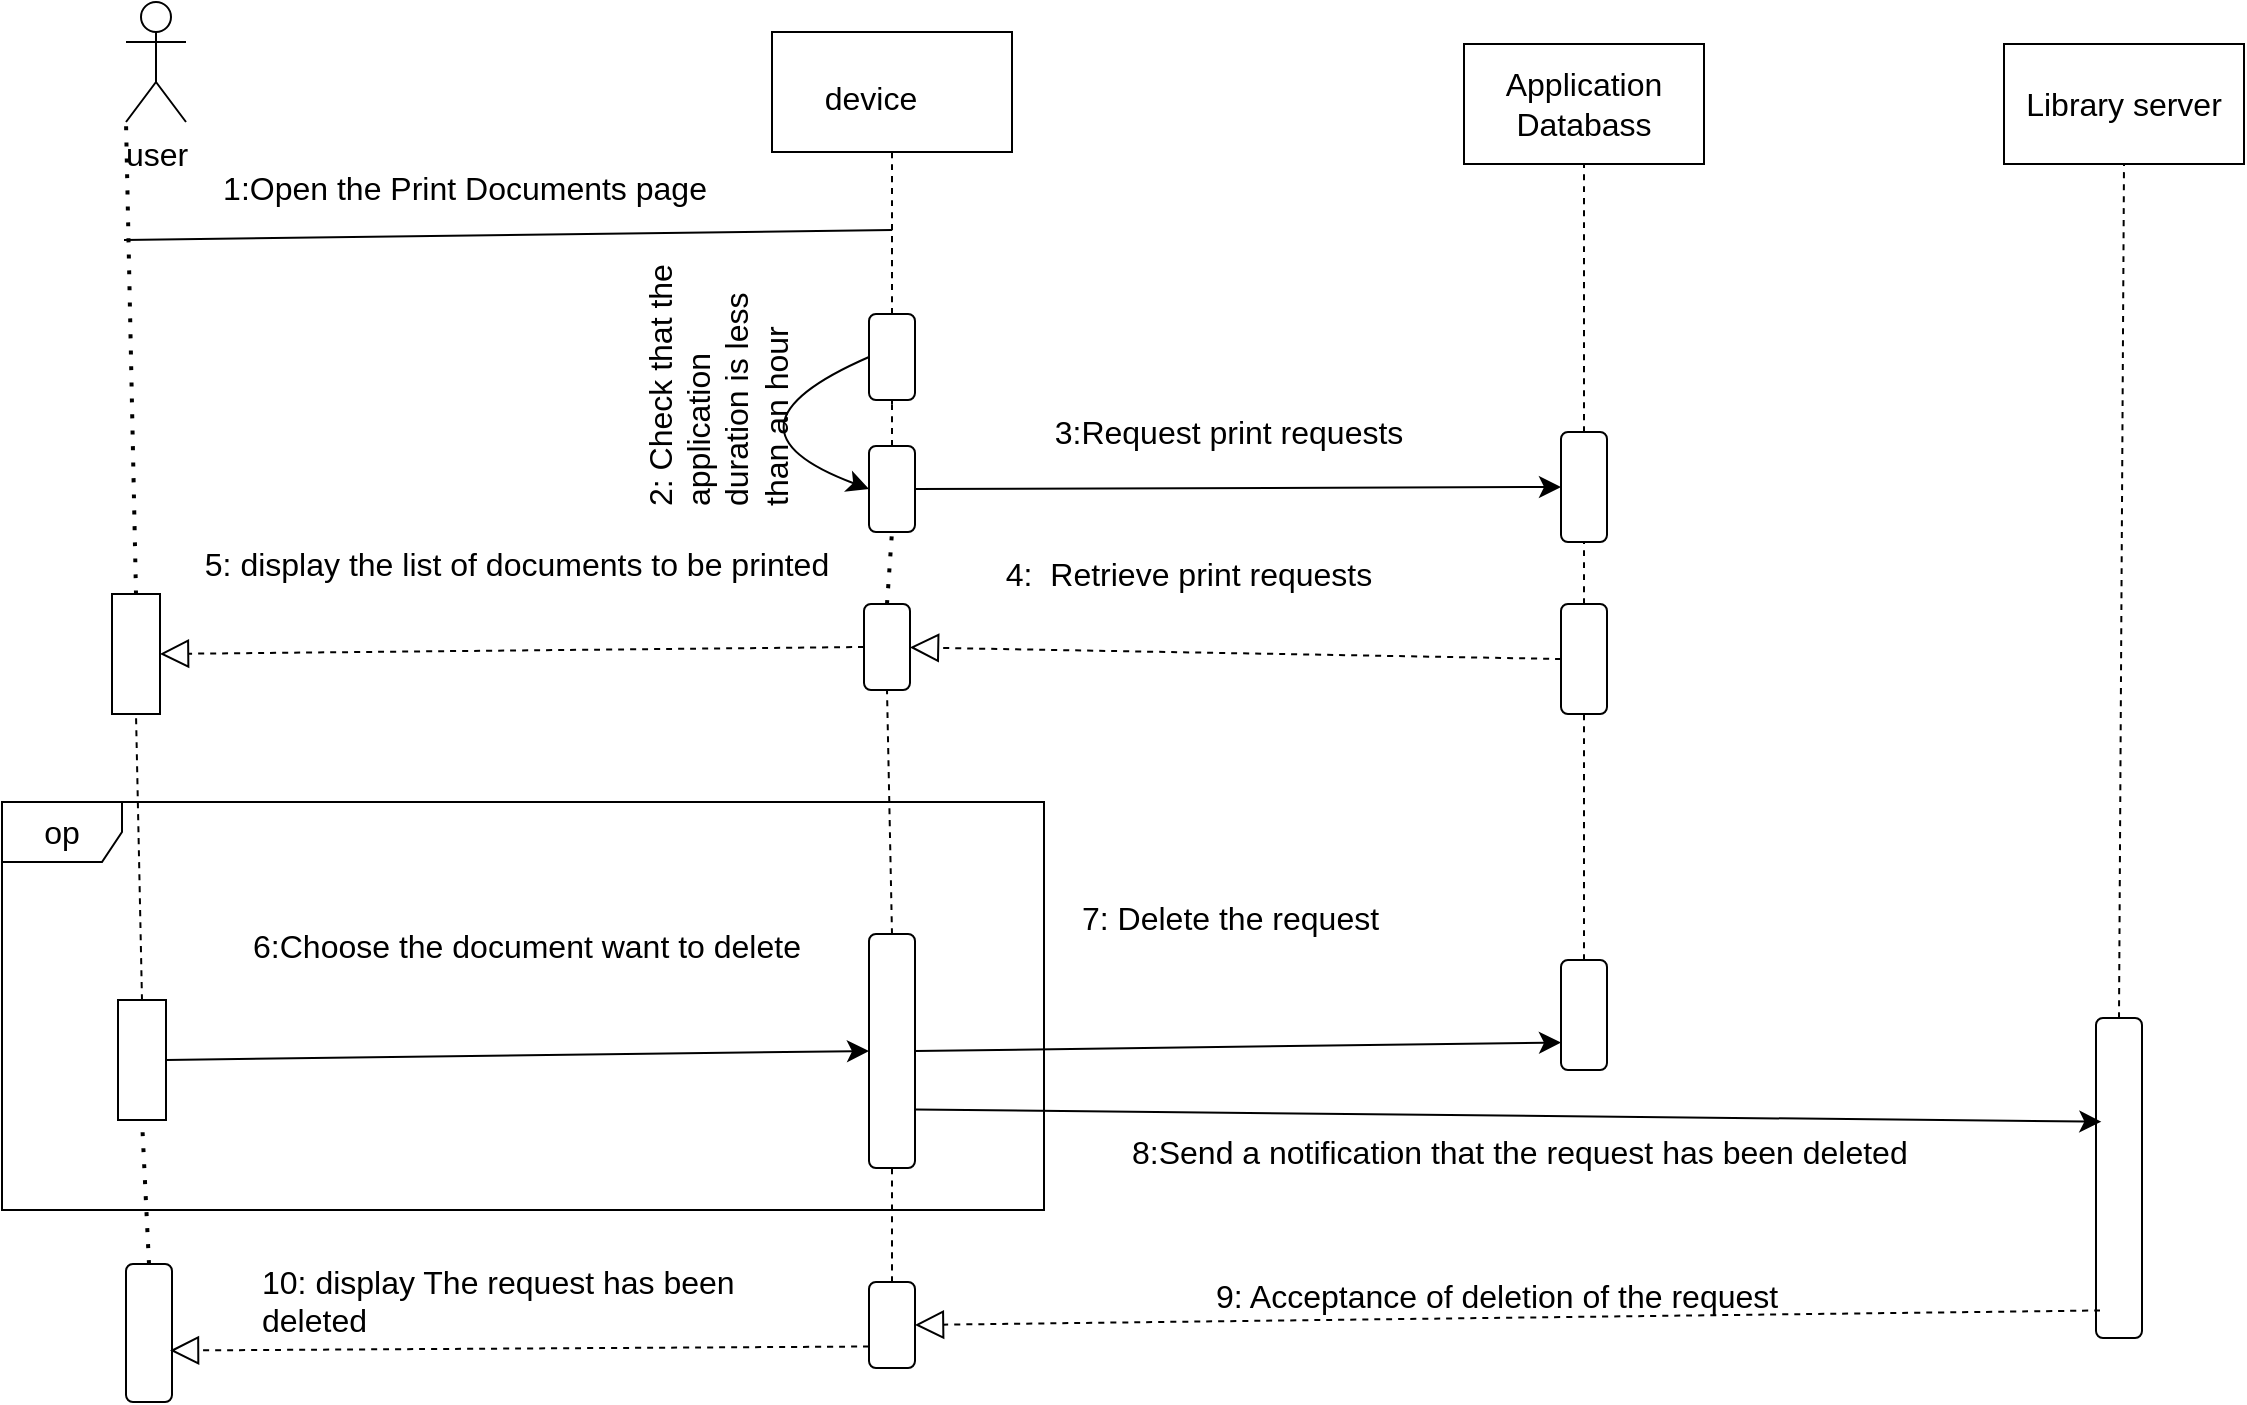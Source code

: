 <mxfile version="21.2.9" type="github">
  <diagram name="Page-1" id="_14LEz57tPDZyepLyran">
    <mxGraphModel dx="2550" dy="1062" grid="0" gridSize="10" guides="1" tooltips="1" connect="1" arrows="1" fold="1" page="0" pageScale="1" pageWidth="827" pageHeight="1169" math="0" shadow="0">
      <root>
        <mxCell id="0" />
        <mxCell id="1" parent="0" />
        <mxCell id="Fv8zS5hwz5xopzhGxC3f-1" value="user" style="shape=umlActor;verticalLabelPosition=bottom;verticalAlign=top;html=1;outlineConnect=0;fontSize=16;" vertex="1" parent="1">
          <mxGeometry x="-217" y="24" width="30" height="60" as="geometry" />
        </mxCell>
        <mxCell id="Fv8zS5hwz5xopzhGxC3f-3" value="" style="rounded=0;whiteSpace=wrap;html=1;fontSize=16;" vertex="1" parent="1">
          <mxGeometry x="-224" y="320" width="24" height="60" as="geometry" />
        </mxCell>
        <mxCell id="Fv8zS5hwz5xopzhGxC3f-4" value="" style="endArrow=none;dashed=1;html=1;dashPattern=1 3;strokeWidth=2;rounded=0;fontSize=12;startSize=8;endSize=8;curved=1;exitX=0.5;exitY=0;exitDx=0;exitDy=0;entryX=0;entryY=1;entryDx=0;entryDy=0;entryPerimeter=0;" edge="1" parent="1" source="Fv8zS5hwz5xopzhGxC3f-3" target="Fv8zS5hwz5xopzhGxC3f-1">
          <mxGeometry width="50" height="50" relative="1" as="geometry">
            <mxPoint x="-297" y="158" as="sourcePoint" />
            <mxPoint x="-247" y="108" as="targetPoint" />
          </mxGeometry>
        </mxCell>
        <mxCell id="Fv8zS5hwz5xopzhGxC3f-5" value="" style="endArrow=none;html=1;rounded=0;fontSize=12;startSize=8;endSize=8;curved=1;" edge="1" parent="1">
          <mxGeometry width="50" height="50" relative="1" as="geometry">
            <mxPoint x="-218" y="143" as="sourcePoint" />
            <mxPoint x="166" y="138" as="targetPoint" />
          </mxGeometry>
        </mxCell>
        <mxCell id="Fv8zS5hwz5xopzhGxC3f-6" value="" style="rounded=0;whiteSpace=wrap;html=1;fontSize=16;" vertex="1" parent="1">
          <mxGeometry x="106" y="39" width="120" height="60" as="geometry" />
        </mxCell>
        <mxCell id="Fv8zS5hwz5xopzhGxC3f-7" value="device" style="text;html=1;align=center;verticalAlign=middle;resizable=0;points=[];autosize=1;strokeColor=none;fillColor=none;fontSize=16;" vertex="1" parent="1">
          <mxGeometry x="123" y="56" width="64" height="31" as="geometry" />
        </mxCell>
        <mxCell id="Fv8zS5hwz5xopzhGxC3f-8" value="1:Open the Print Documents page" style="text;html=1;align=center;verticalAlign=middle;resizable=0;points=[];autosize=1;strokeColor=none;fillColor=none;fontSize=16;" vertex="1" parent="1">
          <mxGeometry x="-178" y="101" width="260" height="31" as="geometry" />
        </mxCell>
        <mxCell id="Fv8zS5hwz5xopzhGxC3f-9" value="" style="endArrow=none;dashed=1;html=1;rounded=0;fontSize=12;startSize=8;endSize=8;curved=1;entryX=0.5;entryY=1;entryDx=0;entryDy=0;exitX=0.5;exitY=0;exitDx=0;exitDy=0;" edge="1" parent="1" source="Fv8zS5hwz5xopzhGxC3f-31" target="Fv8zS5hwz5xopzhGxC3f-6">
          <mxGeometry width="50" height="50" relative="1" as="geometry">
            <mxPoint x="166" y="225" as="sourcePoint" />
            <mxPoint x="168" y="220" as="targetPoint" />
          </mxGeometry>
        </mxCell>
        <mxCell id="Fv8zS5hwz5xopzhGxC3f-10" value="Application Databass" style="rounded=0;whiteSpace=wrap;html=1;fontSize=16;" vertex="1" parent="1">
          <mxGeometry x="452" y="45" width="120" height="60" as="geometry" />
        </mxCell>
        <mxCell id="Fv8zS5hwz5xopzhGxC3f-18" value="" style="endArrow=none;dashed=1;html=1;rounded=0;fontSize=12;startSize=8;endSize=8;curved=1;entryX=0.5;entryY=1;entryDx=0;entryDy=0;exitX=0.5;exitY=0;exitDx=0;exitDy=0;" edge="1" parent="1" source="Fv8zS5hwz5xopzhGxC3f-19" target="Fv8zS5hwz5xopzhGxC3f-10">
          <mxGeometry width="50" height="50" relative="1" as="geometry">
            <mxPoint x="508" y="233" as="sourcePoint" />
            <mxPoint x="503" y="217" as="targetPoint" />
          </mxGeometry>
        </mxCell>
        <mxCell id="Fv8zS5hwz5xopzhGxC3f-19" value="" style="rounded=1;whiteSpace=wrap;html=1;fontSize=16;" vertex="1" parent="1">
          <mxGeometry x="500.5" y="239" width="23" height="55" as="geometry" />
        </mxCell>
        <mxCell id="Fv8zS5hwz5xopzhGxC3f-20" value="" style="endArrow=classic;html=1;rounded=0;fontSize=12;startSize=8;endSize=8;curved=1;entryX=0;entryY=0.5;entryDx=0;entryDy=0;exitX=1;exitY=0.5;exitDx=0;exitDy=0;" edge="1" parent="1" source="Fv8zS5hwz5xopzhGxC3f-49" target="Fv8zS5hwz5xopzhGxC3f-19">
          <mxGeometry width="50" height="50" relative="1" as="geometry">
            <mxPoint x="177.5" y="246.5" as="sourcePoint" />
            <mxPoint x="484" y="258" as="targetPoint" />
          </mxGeometry>
        </mxCell>
        <mxCell id="Fv8zS5hwz5xopzhGxC3f-17" value="3:Request print requests" style="text;html=1;align=center;verticalAlign=middle;resizable=0;points=[];autosize=1;strokeColor=none;fillColor=none;fontSize=16;rotation=0;" vertex="1" parent="1">
          <mxGeometry x="238" y="223" width="192" height="31" as="geometry" />
        </mxCell>
        <mxCell id="Fv8zS5hwz5xopzhGxC3f-30" value="" style="endArrow=none;dashed=1;html=1;dashPattern=1 3;strokeWidth=2;rounded=0;fontSize=12;startSize=8;endSize=8;curved=1;exitX=0.5;exitY=0;exitDx=0;exitDy=0;entryX=0.5;entryY=1;entryDx=0;entryDy=0;" edge="1" parent="1" source="Fv8zS5hwz5xopzhGxC3f-32" target="Fv8zS5hwz5xopzhGxC3f-49">
          <mxGeometry width="50" height="50" relative="1" as="geometry">
            <mxPoint x="166" y="298" as="sourcePoint" />
            <mxPoint x="166" y="277" as="targetPoint" />
          </mxGeometry>
        </mxCell>
        <mxCell id="Fv8zS5hwz5xopzhGxC3f-32" value="" style="rounded=1;whiteSpace=wrap;html=1;fontSize=16;" vertex="1" parent="1">
          <mxGeometry x="152" y="325" width="23" height="43" as="geometry" />
        </mxCell>
        <mxCell id="Fv8zS5hwz5xopzhGxC3f-34" value="" style="endArrow=block;dashed=1;endFill=0;endSize=12;html=1;rounded=0;fontSize=12;curved=1;exitX=0;exitY=0.5;exitDx=0;exitDy=0;entryX=1;entryY=0.5;entryDx=0;entryDy=0;" edge="1" parent="1" source="Fv8zS5hwz5xopzhGxC3f-32" target="Fv8zS5hwz5xopzhGxC3f-3">
          <mxGeometry width="160" relative="1" as="geometry">
            <mxPoint x="152" y="338" as="sourcePoint" />
            <mxPoint x="51" y="359" as="targetPoint" />
          </mxGeometry>
        </mxCell>
        <mxCell id="Fv8zS5hwz5xopzhGxC3f-35" value="4:&amp;nbsp; Retrieve print requests" style="text;html=1;align=center;verticalAlign=middle;resizable=0;points=[];autosize=1;strokeColor=none;fillColor=none;fontSize=16;" vertex="1" parent="1">
          <mxGeometry x="213" y="294" width="201" height="31" as="geometry" />
        </mxCell>
        <mxCell id="Fv8zS5hwz5xopzhGxC3f-36" value="5: display the list of documents to be printed" style="text;html=1;align=center;verticalAlign=middle;resizable=0;points=[];autosize=1;strokeColor=none;fillColor=none;fontSize=16;" vertex="1" parent="1">
          <mxGeometry x="-187" y="289" width="330" height="31" as="geometry" />
        </mxCell>
        <mxCell id="Fv8zS5hwz5xopzhGxC3f-37" value="" style="endArrow=none;dashed=1;html=1;rounded=0;fontSize=12;startSize=8;endSize=8;curved=1;entryX=0.5;entryY=1;entryDx=0;entryDy=0;exitX=0.5;exitY=0;exitDx=0;exitDy=0;" edge="1" parent="1" source="Fv8zS5hwz5xopzhGxC3f-39" target="Fv8zS5hwz5xopzhGxC3f-3">
          <mxGeometry width="50" height="50" relative="1" as="geometry">
            <mxPoint x="-214" y="404" as="sourcePoint" />
            <mxPoint x="-258" y="461" as="targetPoint" />
          </mxGeometry>
        </mxCell>
        <mxCell id="Fv8zS5hwz5xopzhGxC3f-39" value="" style="rounded=0;whiteSpace=wrap;html=1;fontSize=16;" vertex="1" parent="1">
          <mxGeometry x="-221" y="523" width="24" height="60" as="geometry" />
        </mxCell>
        <mxCell id="Fv8zS5hwz5xopzhGxC3f-40" value="" style="endArrow=classic;html=1;rounded=0;fontSize=12;startSize=8;endSize=8;curved=1;exitX=1;exitY=0.5;exitDx=0;exitDy=0;entryX=0;entryY=0.5;entryDx=0;entryDy=0;" edge="1" parent="1" source="Fv8zS5hwz5xopzhGxC3f-39" target="Fv8zS5hwz5xopzhGxC3f-42">
          <mxGeometry width="50" height="50" relative="1" as="geometry">
            <mxPoint x="-66" y="475" as="sourcePoint" />
            <mxPoint x="132" y="434" as="targetPoint" />
          </mxGeometry>
        </mxCell>
        <mxCell id="Fv8zS5hwz5xopzhGxC3f-41" value="" style="endArrow=none;dashed=1;html=1;rounded=0;fontSize=12;startSize=8;endSize=8;curved=1;entryX=0.5;entryY=1;entryDx=0;entryDy=0;exitX=0.5;exitY=0;exitDx=0;exitDy=0;" edge="1" parent="1" source="Fv8zS5hwz5xopzhGxC3f-42" target="Fv8zS5hwz5xopzhGxC3f-32">
          <mxGeometry width="50" height="50" relative="1" as="geometry">
            <mxPoint x="166" y="398" as="sourcePoint" />
            <mxPoint x="243" y="439" as="targetPoint" />
          </mxGeometry>
        </mxCell>
        <mxCell id="Fv8zS5hwz5xopzhGxC3f-42" value="" style="rounded=1;whiteSpace=wrap;html=1;fontSize=16;" vertex="1" parent="1">
          <mxGeometry x="154.5" y="490" width="23" height="117" as="geometry" />
        </mxCell>
        <mxCell id="Fv8zS5hwz5xopzhGxC3f-46" value="6:Choose the document want to delete" style="text;html=1;align=center;verticalAlign=middle;resizable=0;points=[];autosize=1;strokeColor=none;fillColor=none;fontSize=16;" vertex="1" parent="1">
          <mxGeometry x="-163" y="480" width="292" height="31" as="geometry" />
        </mxCell>
        <mxCell id="Fv8zS5hwz5xopzhGxC3f-48" value="" style="endArrow=none;dashed=1;html=1;rounded=0;fontSize=12;startSize=8;endSize=8;curved=1;entryX=0.5;entryY=1;entryDx=0;entryDy=0;exitX=0.5;exitY=0;exitDx=0;exitDy=0;" edge="1" parent="1" target="Fv8zS5hwz5xopzhGxC3f-31">
          <mxGeometry width="50" height="50" relative="1" as="geometry">
            <mxPoint x="166" y="225" as="sourcePoint" />
            <mxPoint x="166" y="161" as="targetPoint" />
          </mxGeometry>
        </mxCell>
        <mxCell id="Fv8zS5hwz5xopzhGxC3f-51" style="edgeStyle=none;curved=1;rounded=0;orthogonalLoop=1;jettySize=auto;html=1;exitX=0;exitY=0.5;exitDx=0;exitDy=0;entryX=0;entryY=0.5;entryDx=0;entryDy=0;fontSize=12;startSize=8;endSize=8;" edge="1" parent="1" source="Fv8zS5hwz5xopzhGxC3f-31" target="Fv8zS5hwz5xopzhGxC3f-49">
          <mxGeometry relative="1" as="geometry">
            <Array as="points">
              <mxPoint x="73" y="237" />
            </Array>
          </mxGeometry>
        </mxCell>
        <mxCell id="Fv8zS5hwz5xopzhGxC3f-31" value="" style="rounded=1;whiteSpace=wrap;html=1;fontSize=16;" vertex="1" parent="1">
          <mxGeometry x="154.5" y="180" width="23" height="43" as="geometry" />
        </mxCell>
        <mxCell id="Fv8zS5hwz5xopzhGxC3f-49" value="" style="rounded=1;whiteSpace=wrap;html=1;fontSize=16;" vertex="1" parent="1">
          <mxGeometry x="154.5" y="246" width="23" height="43" as="geometry" />
        </mxCell>
        <mxCell id="Fv8zS5hwz5xopzhGxC3f-52" value="2: Check that the application duration is less than an hour" style="text;whiteSpace=wrap;html=1;fontSize=16;rotation=-90;" vertex="1" parent="1">
          <mxGeometry x="-15" y="189" width="138" height="41" as="geometry" />
        </mxCell>
        <mxCell id="Fv8zS5hwz5xopzhGxC3f-53" value="" style="rounded=1;whiteSpace=wrap;html=1;fontSize=16;" vertex="1" parent="1">
          <mxGeometry x="500.5" y="325" width="23" height="55" as="geometry" />
        </mxCell>
        <mxCell id="Fv8zS5hwz5xopzhGxC3f-54" value="" style="endArrow=none;dashed=1;html=1;rounded=0;fontSize=12;startSize=8;endSize=8;curved=1;entryX=0.5;entryY=1;entryDx=0;entryDy=0;exitX=0.5;exitY=0;exitDx=0;exitDy=0;" edge="1" parent="1" source="Fv8zS5hwz5xopzhGxC3f-53" target="Fv8zS5hwz5xopzhGxC3f-19">
          <mxGeometry width="50" height="50" relative="1" as="geometry">
            <mxPoint x="295" y="535" as="sourcePoint" />
            <mxPoint x="345" y="485" as="targetPoint" />
          </mxGeometry>
        </mxCell>
        <mxCell id="Fv8zS5hwz5xopzhGxC3f-55" value="" style="endArrow=none;dashed=1;html=1;rounded=0;fontSize=12;startSize=8;endSize=8;curved=1;exitX=0.5;exitY=0;exitDx=0;exitDy=0;entryX=0.5;entryY=1;entryDx=0;entryDy=0;" edge="1" parent="1" source="Fv8zS5hwz5xopzhGxC3f-49" target="Fv8zS5hwz5xopzhGxC3f-31">
          <mxGeometry width="50" height="50" relative="1" as="geometry">
            <mxPoint x="522" y="249" as="sourcePoint" />
            <mxPoint x="168" y="226" as="targetPoint" />
          </mxGeometry>
        </mxCell>
        <mxCell id="Fv8zS5hwz5xopzhGxC3f-57" value="" style="endArrow=block;dashed=1;endFill=0;endSize=12;html=1;rounded=0;fontSize=12;curved=1;exitX=0;exitY=0.5;exitDx=0;exitDy=0;" edge="1" parent="1" source="Fv8zS5hwz5xopzhGxC3f-53" target="Fv8zS5hwz5xopzhGxC3f-32">
          <mxGeometry width="160" relative="1" as="geometry">
            <mxPoint x="278" y="364" as="sourcePoint" />
            <mxPoint x="438" y="364" as="targetPoint" />
          </mxGeometry>
        </mxCell>
        <mxCell id="Fv8zS5hwz5xopzhGxC3f-58" value="" style="endArrow=none;dashed=1;html=1;rounded=0;fontSize=12;startSize=8;endSize=8;curved=1;entryX=0.5;entryY=1;entryDx=0;entryDy=0;exitX=0.5;exitY=0;exitDx=0;exitDy=0;" edge="1" parent="1" source="Fv8zS5hwz5xopzhGxC3f-59" target="Fv8zS5hwz5xopzhGxC3f-53">
          <mxGeometry width="50" height="50" relative="1" as="geometry">
            <mxPoint x="508" y="466" as="sourcePoint" />
            <mxPoint x="465" y="465" as="targetPoint" />
          </mxGeometry>
        </mxCell>
        <mxCell id="Fv8zS5hwz5xopzhGxC3f-59" value="" style="rounded=1;whiteSpace=wrap;html=1;fontSize=16;" vertex="1" parent="1">
          <mxGeometry x="500.5" y="503" width="23" height="55" as="geometry" />
        </mxCell>
        <mxCell id="Fv8zS5hwz5xopzhGxC3f-60" value="" style="endArrow=classic;html=1;rounded=0;fontSize=12;startSize=8;endSize=8;curved=1;exitX=1;exitY=0.5;exitDx=0;exitDy=0;entryX=0;entryY=0.75;entryDx=0;entryDy=0;" edge="1" parent="1" source="Fv8zS5hwz5xopzhGxC3f-42" target="Fv8zS5hwz5xopzhGxC3f-59">
          <mxGeometry width="50" height="50" relative="1" as="geometry">
            <mxPoint x="280" y="578" as="sourcePoint" />
            <mxPoint x="330" y="528" as="targetPoint" />
          </mxGeometry>
        </mxCell>
        <mxCell id="Fv8zS5hwz5xopzhGxC3f-61" value="7: Delete the request" style="text;whiteSpace=wrap;html=1;fontSize=16;" vertex="1" parent="1">
          <mxGeometry x="259.003" y="466.0" width="159" height="41" as="geometry" />
        </mxCell>
        <mxCell id="Fv8zS5hwz5xopzhGxC3f-62" value="Library server" style="rounded=0;whiteSpace=wrap;html=1;fontSize=16;" vertex="1" parent="1">
          <mxGeometry x="722" y="45" width="120" height="60" as="geometry" />
        </mxCell>
        <mxCell id="Fv8zS5hwz5xopzhGxC3f-63" value="" style="endArrow=none;dashed=1;html=1;rounded=0;fontSize=12;startSize=8;endSize=8;curved=1;entryX=0.5;entryY=1;entryDx=0;entryDy=0;exitX=0.5;exitY=0;exitDx=0;exitDy=0;" edge="1" parent="1" source="Fv8zS5hwz5xopzhGxC3f-64" target="Fv8zS5hwz5xopzhGxC3f-62">
          <mxGeometry width="50" height="50" relative="1" as="geometry">
            <mxPoint x="782" y="409" as="sourcePoint" />
            <mxPoint x="878" y="217" as="targetPoint" />
          </mxGeometry>
        </mxCell>
        <mxCell id="Fv8zS5hwz5xopzhGxC3f-64" value="" style="rounded=1;whiteSpace=wrap;html=1;fontSize=16;" vertex="1" parent="1">
          <mxGeometry x="768" y="532" width="23" height="160" as="geometry" />
        </mxCell>
        <mxCell id="Fv8zS5hwz5xopzhGxC3f-66" value="" style="endArrow=classic;html=1;rounded=0;fontSize=12;startSize=8;endSize=8;curved=1;exitX=1;exitY=0.75;exitDx=0;exitDy=0;entryX=0.116;entryY=0.324;entryDx=0;entryDy=0;entryPerimeter=0;" edge="1" parent="1" source="Fv8zS5hwz5xopzhGxC3f-42" target="Fv8zS5hwz5xopzhGxC3f-64">
          <mxGeometry width="50" height="50" relative="1" as="geometry">
            <mxPoint x="213" y="601" as="sourcePoint" />
            <mxPoint x="743" y="564" as="targetPoint" />
          </mxGeometry>
        </mxCell>
        <mxCell id="Fv8zS5hwz5xopzhGxC3f-68" value="8:Send a notification that the request has been deleted" style="text;whiteSpace=wrap;html=1;fontSize=16;" vertex="1" parent="1">
          <mxGeometry x="284.003" y="582.997" width="403" height="41" as="geometry" />
        </mxCell>
        <mxCell id="Fv8zS5hwz5xopzhGxC3f-69" value="" style="endArrow=none;dashed=1;html=1;rounded=0;fontSize=12;startSize=8;endSize=8;curved=1;entryX=0.5;entryY=1;entryDx=0;entryDy=0;exitX=0.5;exitY=0;exitDx=0;exitDy=0;" edge="1" parent="1" source="Fv8zS5hwz5xopzhGxC3f-70" target="Fv8zS5hwz5xopzhGxC3f-42">
          <mxGeometry width="50" height="50" relative="1" as="geometry">
            <mxPoint x="162" y="667" as="sourcePoint" />
            <mxPoint x="160" y="689" as="targetPoint" />
          </mxGeometry>
        </mxCell>
        <mxCell id="Fv8zS5hwz5xopzhGxC3f-70" value="" style="rounded=1;whiteSpace=wrap;html=1;fontSize=16;" vertex="1" parent="1">
          <mxGeometry x="154.5" y="664" width="23" height="43" as="geometry" />
        </mxCell>
        <mxCell id="Fv8zS5hwz5xopzhGxC3f-71" value="" style="endArrow=block;dashed=1;endFill=0;endSize=12;html=1;rounded=0;fontSize=12;curved=1;exitX=0.087;exitY=0.914;exitDx=0;exitDy=0;entryX=1;entryY=0.5;entryDx=0;entryDy=0;exitPerimeter=0;" edge="1" parent="1" source="Fv8zS5hwz5xopzhGxC3f-64" target="Fv8zS5hwz5xopzhGxC3f-70">
          <mxGeometry width="160" relative="1" as="geometry">
            <mxPoint x="585" y="670" as="sourcePoint" />
            <mxPoint x="259" y="664" as="targetPoint" />
          </mxGeometry>
        </mxCell>
        <mxCell id="Fv8zS5hwz5xopzhGxC3f-72" value="9: Acceptance of deletion of the request" style="text;whiteSpace=wrap;html=1;fontSize=16;" vertex="1" parent="1">
          <mxGeometry x="326.0" y="655.0" width="292" height="41" as="geometry" />
        </mxCell>
        <mxCell id="Fv8zS5hwz5xopzhGxC3f-73" value="" style="endArrow=none;dashed=1;html=1;dashPattern=1 3;strokeWidth=2;rounded=0;fontSize=12;startSize=8;endSize=8;curved=1;entryX=0.5;entryY=1;entryDx=0;entryDy=0;exitX=0.5;exitY=0;exitDx=0;exitDy=0;" edge="1" parent="1" source="Fv8zS5hwz5xopzhGxC3f-74" target="Fv8zS5hwz5xopzhGxC3f-39">
          <mxGeometry width="50" height="50" relative="1" as="geometry">
            <mxPoint x="-209" y="645" as="sourcePoint" />
            <mxPoint x="-261" y="652" as="targetPoint" />
          </mxGeometry>
        </mxCell>
        <mxCell id="Fv8zS5hwz5xopzhGxC3f-74" value="" style="rounded=1;whiteSpace=wrap;html=1;fontSize=16;" vertex="1" parent="1">
          <mxGeometry x="-217" y="655" width="23" height="69" as="geometry" />
        </mxCell>
        <mxCell id="Fv8zS5hwz5xopzhGxC3f-75" value="" style="endArrow=block;dashed=1;endFill=0;endSize=12;html=1;rounded=0;fontSize=12;curved=1;exitX=0;exitY=0.75;exitDx=0;exitDy=0;entryX=0.957;entryY=0.627;entryDx=0;entryDy=0;entryPerimeter=0;" edge="1" parent="1" source="Fv8zS5hwz5xopzhGxC3f-70" target="Fv8zS5hwz5xopzhGxC3f-74">
          <mxGeometry width="160" relative="1" as="geometry">
            <mxPoint x="477" y="792" as="sourcePoint" />
            <mxPoint x="-115" y="800" as="targetPoint" />
          </mxGeometry>
        </mxCell>
        <mxCell id="Fv8zS5hwz5xopzhGxC3f-76" value="10: display The request has been deleted" style="text;whiteSpace=wrap;html=1;fontSize=16;" vertex="1" parent="1">
          <mxGeometry x="-151.0" y="648.0" width="285" height="41" as="geometry" />
        </mxCell>
        <mxCell id="Fv8zS5hwz5xopzhGxC3f-77" value="op" style="shape=umlFrame;whiteSpace=wrap;html=1;pointerEvents=0;fontSize=16;" vertex="1" parent="1">
          <mxGeometry x="-279" y="424" width="521" height="204" as="geometry" />
        </mxCell>
      </root>
    </mxGraphModel>
  </diagram>
</mxfile>
